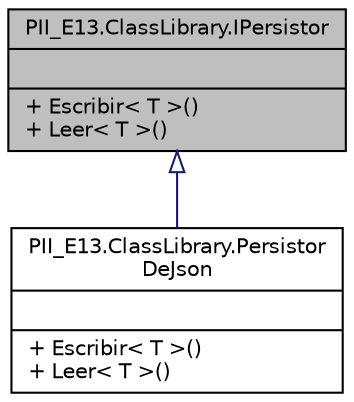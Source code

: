digraph "PII_E13.ClassLibrary.IPersistor"
{
 // INTERACTIVE_SVG=YES
 // LATEX_PDF_SIZE
  edge [fontname="Helvetica",fontsize="10",labelfontname="Helvetica",labelfontsize="10"];
  node [fontname="Helvetica",fontsize="10",shape=record];
  Node1 [label="{PII_E13.ClassLibrary.IPersistor\n||+ Escribir\< T \>()\l+ Leer\< T \>()\l}",height=0.2,width=0.4,color="black", fillcolor="grey75", style="filled", fontcolor="black",tooltip="Interface que representa las operaciones de un persistor de información a través de diferentes medios..."];
  Node1 -> Node2 [dir="back",color="midnightblue",fontsize="10",style="solid",arrowtail="onormal",fontname="Helvetica"];
  Node2 [label="{PII_E13.ClassLibrary.Persistor\lDeJson\n||+ Escribir\< T \>()\l+ Leer\< T \>()\l}",height=0.2,width=0.4,color="black", fillcolor="white", style="filled",URL="$classPII__E13_1_1ClassLibrary_1_1PersistorDeJson.html",tooltip="Clase encargada de persistir información en archivos."];
}
